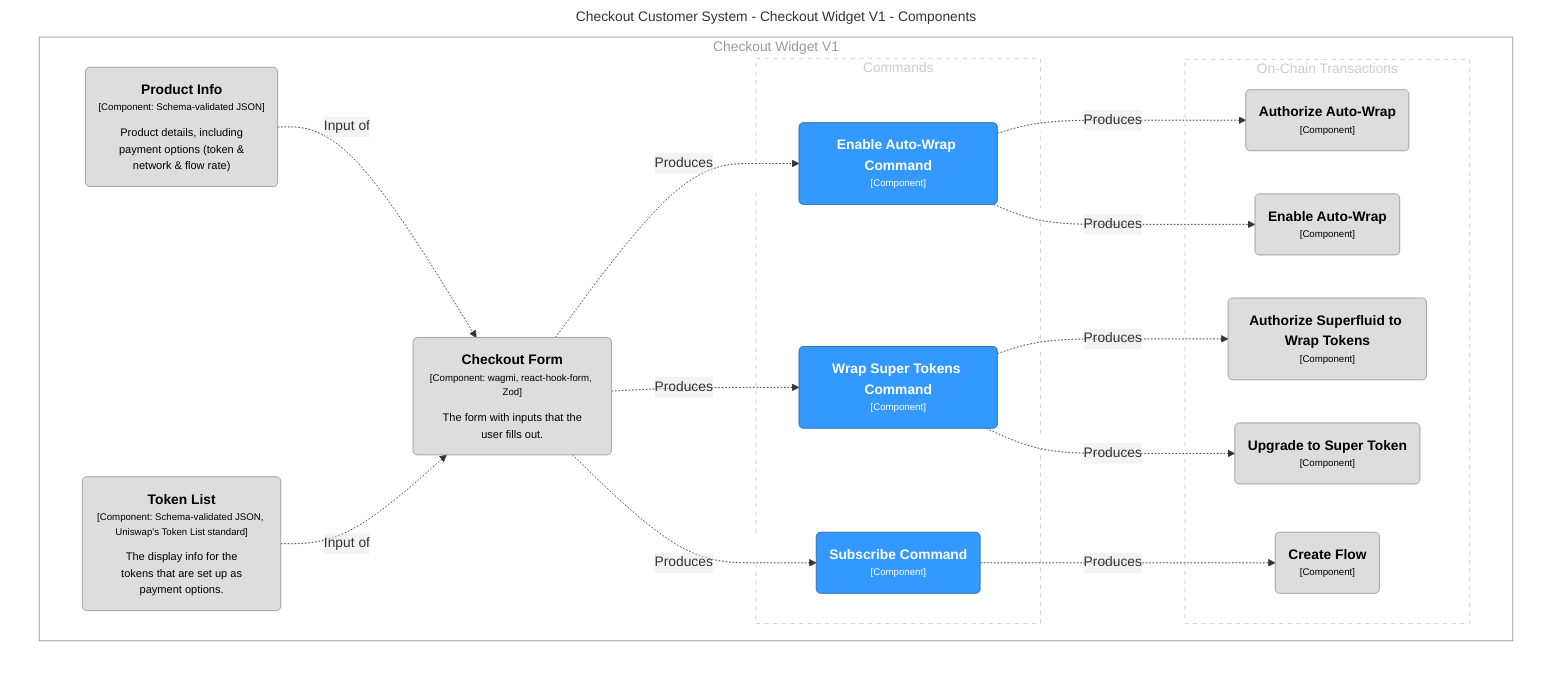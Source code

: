 graph TB
  linkStyle default fill:#ffffff

  subgraph diagram [Checkout Customer System - Checkout Widget V1 - Components]
    style diagram fill:#ffffff,stroke:#ffffff

    subgraph 2 [Checkout Widget V1]
      style 2 fill:#ffffff,stroke:#9a9a9a,color:#9a9a9a

      subgraph group1 [Commands]
        style group1 fill:#ffffff,stroke:#cccccc,color:#cccccc,stroke-dasharray:5

        11("<div style='font-weight: bold'>Wrap Super Tokens Command</div><div style='font-size: 70%; margin-top: 0px'>[Component]</div>")
        style 11 fill:#3399fe,stroke:#236bb1,color:#ffffff
        14("<div style='font-weight: bold'>Subscribe Command</div><div style='font-size: 70%; margin-top: 0px'>[Component]</div>")
        style 14 fill:#3399fe,stroke:#236bb1,color:#ffffff
        8("<div style='font-weight: bold'>Enable Auto-Wrap Command</div><div style='font-size: 70%; margin-top: 0px'>[Component]</div>")
        style 8 fill:#3399fe,stroke:#236bb1,color:#ffffff
      end

      subgraph group2 [On-Chain Transactions]
        style group2 fill:#ffffff,stroke:#cccccc,color:#cccccc,stroke-dasharray:5

        3("<div style='font-weight: bold'>Authorize Auto-Wrap</div><div style='font-size: 70%; margin-top: 0px'>[Component]</div>")
        style 3 fill:#dddddd,stroke:#9a9a9a,color:#000000
        4("<div style='font-weight: bold'>Enable Auto-Wrap</div><div style='font-size: 70%; margin-top: 0px'>[Component]</div>")
        style 4 fill:#dddddd,stroke:#9a9a9a,color:#000000
        5("<div style='font-weight: bold'>Authorize Superfluid to Wrap Tokens</div><div style='font-size: 70%; margin-top: 0px'>[Component]</div>")
        style 5 fill:#dddddd,stroke:#9a9a9a,color:#000000
        6("<div style='font-weight: bold'>Upgrade to Super Token</div><div style='font-size: 70%; margin-top: 0px'>[Component]</div>")
        style 6 fill:#dddddd,stroke:#9a9a9a,color:#000000
        7("<div style='font-weight: bold'>Create Flow</div><div style='font-size: 70%; margin-top: 0px'>[Component]</div>")
        style 7 fill:#dddddd,stroke:#9a9a9a,color:#000000
      end

      16("<div style='font-weight: bold'>Checkout Form</div><div style='font-size: 70%; margin-top: 0px'>[Component: wagmi, react-hook-form, Zod]</div><div style='font-size: 80%; margin-top:10px'>The form with inputs that the<br />user fills out.</div>")
      style 16 fill:#dddddd,stroke:#9a9a9a,color:#000000
      20("<div style='font-weight: bold'>Product Info</div><div style='font-size: 70%; margin-top: 0px'>[Component: Schema-validated JSON]</div><div style='font-size: 80%; margin-top:10px'>Product details, including<br />payment options (token &<br />network & flow rate)</div>")
      style 20 fill:#dddddd,stroke:#9a9a9a,color:#000000
      22("<div style='font-weight: bold'>Token List</div><div style='font-size: 70%; margin-top: 0px'>[Component: Schema-validated JSON, Uniswap's Token List standard]</div><div style='font-size: 80%; margin-top:10px'>The display info for the<br />tokens that are set up as<br />payment options.</div>")
      style 22 fill:#dddddd,stroke:#9a9a9a,color:#000000
    end

    8-. "<div>Produces</div><div style='font-size: 70%'></div>" .->4
    11-. "<div>Produces</div><div style='font-size: 70%'></div>" .->5
    11-. "<div>Produces</div><div style='font-size: 70%'></div>" .->6
    14-. "<div>Produces</div><div style='font-size: 70%'></div>" .->7
    16-. "<div>Produces</div><div style='font-size: 70%'></div>" .->8
    16-. "<div>Produces</div><div style='font-size: 70%'></div>" .->11
    16-. "<div>Produces</div><div style='font-size: 70%'></div>" .->14
    20-. "<div>Input of</div><div style='font-size: 70%'></div>" .->16
    22-. "<div>Input of</div><div style='font-size: 70%'></div>" .->16
    8-. "<div>Produces</div><div style='font-size: 70%'></div>" .->3
  end